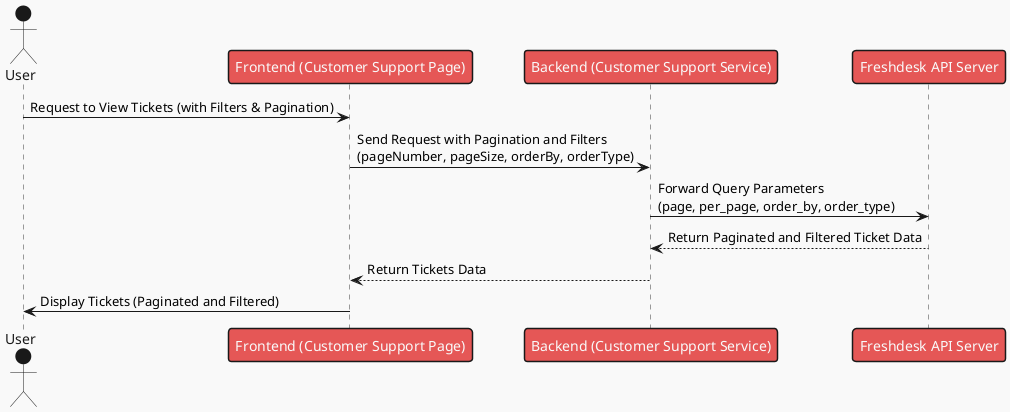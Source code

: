﻿@startuml
!theme mars
actor User as U
participant "Frontend (Customer Support Page)" as FE
participant "Backend (Customer Support Service)" as BE
participant "Freshdesk API Server" as FAS

U -> FE: Request to View Tickets (with Filters & Pagination)
FE -> BE: Send Request with Pagination and Filters\n(pageNumber, pageSize, orderBy, orderType)
BE -> FAS: Forward Query Parameters\n(page, per_page, order_by, order_type)
FAS --> BE: Return Paginated and Filtered Ticket Data
BE --> FE: Return Tickets Data
FE -> U: Display Tickets (Paginated and Filtered)

@enduml
